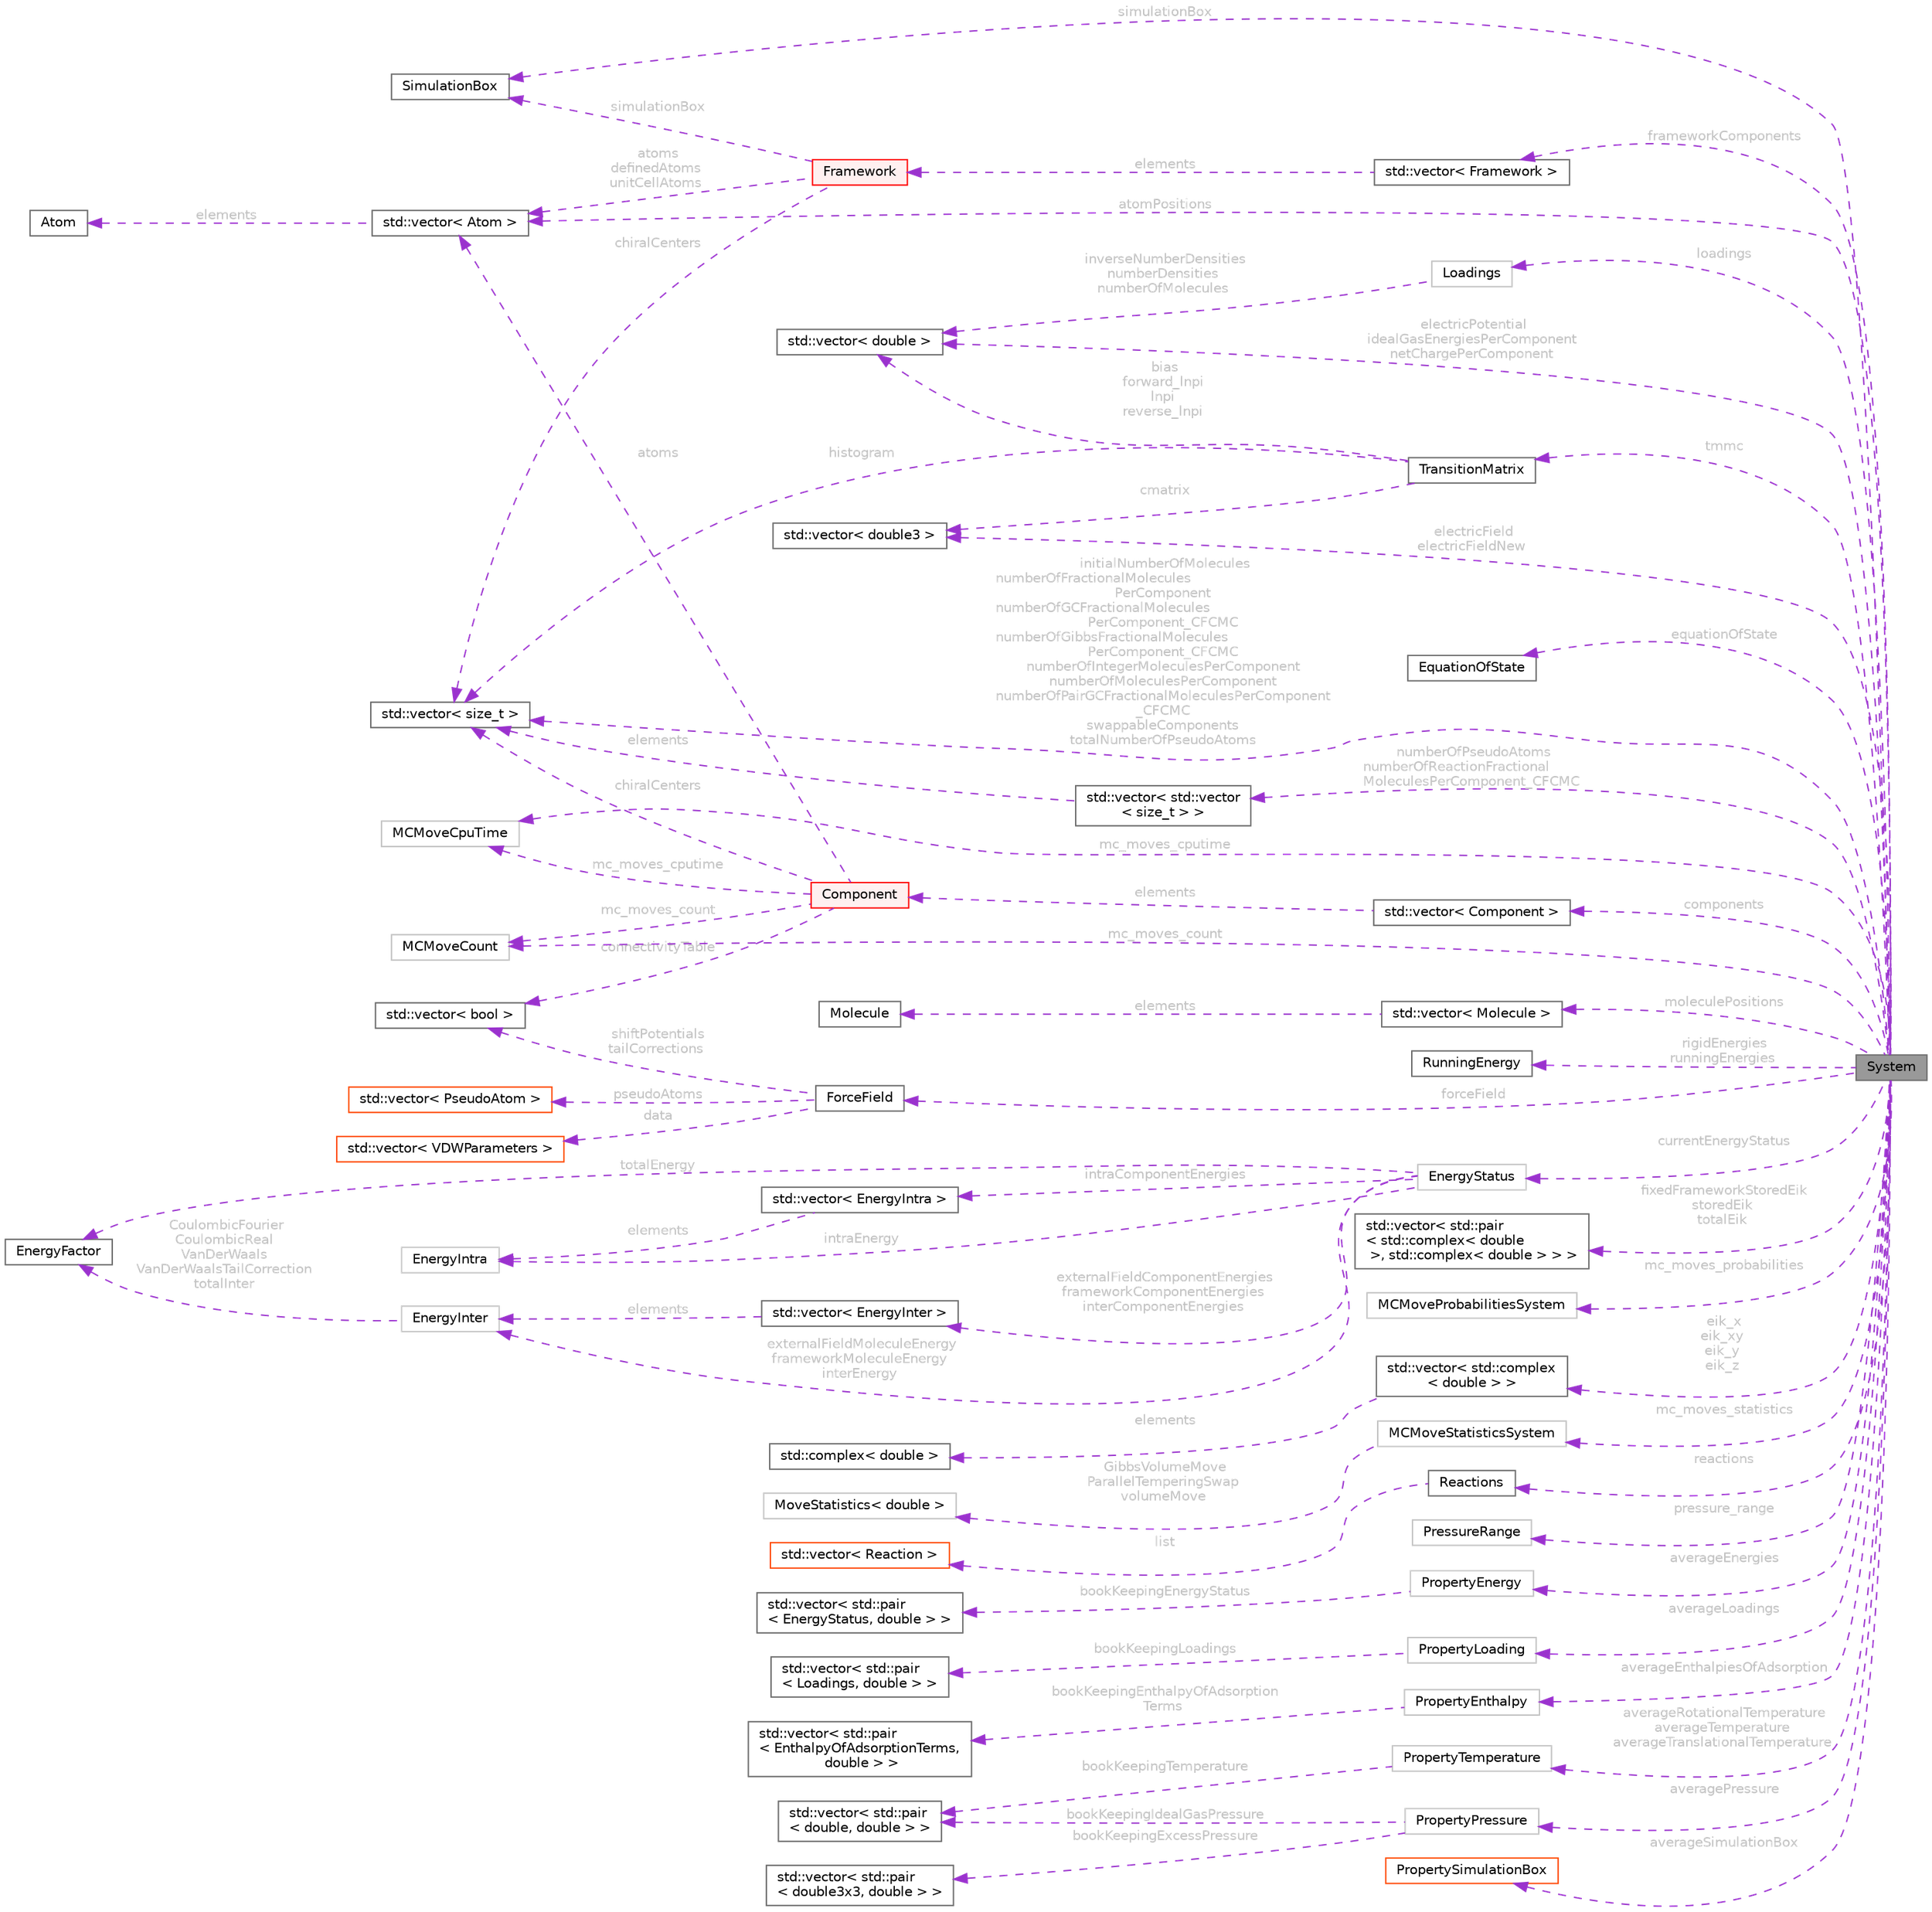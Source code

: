 digraph "System"
{
 // LATEX_PDF_SIZE
  bgcolor="transparent";
  edge [fontname=Helvetica,fontsize=10,labelfontname=Helvetica,labelfontsize=10];
  node [fontname=Helvetica,fontsize=10,shape=box,height=0.2,width=0.4];
  rankdir="LR";
  Node1 [id="Node000001",label="System",height=0.2,width=0.4,color="gray40", fillcolor="grey60", style="filled", fontcolor="black",tooltip="Represents the central system for simulations."];
  Node2 -> Node1 [id="edge1_Node000001_Node000002",dir="back",color="darkorchid3",style="dashed",tooltip=" ",label=" frameworkComponents",fontcolor="grey" ];
  Node2 [id="Node000002",label="std::vector\< Framework \>",height=0.2,width=0.4,color="gray40", fillcolor="white", style="filled",tooltip=" "];
  Node3 -> Node2 [id="edge2_Node000002_Node000003",dir="back",color="darkorchid3",style="dashed",tooltip=" ",label=" elements",fontcolor="grey" ];
  Node3 [id="Node000003",label="Framework",height=0.2,width=0.4,color="red", fillcolor="#FFF0F0", style="filled",URL="$structFramework.html",tooltip="Represents a framework in the simulation system."];
  Node4 -> Node3 [id="edge3_Node000003_Node000004",dir="back",color="darkorchid3",style="dashed",tooltip=" ",label=" simulationBox",fontcolor="grey" ];
  Node4 [id="Node000004",label="SimulationBox",height=0.2,width=0.4,color="gray40", fillcolor="white", style="filled",URL="$structSimulationBox.html",tooltip="Represents a simulation box used in simulations."];
  Node7 -> Node3 [id="edge4_Node000003_Node000007",dir="back",color="darkorchid3",style="dashed",tooltip=" ",label=" atoms\ndefinedAtoms\nunitCellAtoms",fontcolor="grey" ];
  Node7 [id="Node000007",label="std::vector\< Atom \>",height=0.2,width=0.4,color="gray40", fillcolor="white", style="filled",tooltip=" "];
  Node8 -> Node7 [id="edge5_Node000007_Node000008",dir="back",color="darkorchid3",style="dashed",tooltip=" ",label=" elements",fontcolor="grey" ];
  Node8 [id="Node000008",label="Atom",height=0.2,width=0.4,color="gray40", fillcolor="white", style="filled",URL="$structAtom.html",tooltip="Represents an atom in the simulation system."];
  Node9 -> Node3 [id="edge6_Node000003_Node000009",dir="back",color="darkorchid3",style="dashed",tooltip=" ",label=" chiralCenters",fontcolor="grey" ];
  Node9 [id="Node000009",label="std::vector\< size_t \>",height=0.2,width=0.4,color="gray40", fillcolor="white", style="filled",tooltip=" "];
  Node17 -> Node1 [id="edge7_Node000001_Node000017",dir="back",color="darkorchid3",style="dashed",tooltip=" ",label=" components",fontcolor="grey" ];
  Node17 [id="Node000017",label="std::vector\< Component \>",height=0.2,width=0.4,color="gray40", fillcolor="white", style="filled",tooltip=" "];
  Node18 -> Node17 [id="edge8_Node000017_Node000018",dir="back",color="darkorchid3",style="dashed",tooltip=" ",label=" elements",fontcolor="grey" ];
  Node18 [id="Node000018",label="Component",height=0.2,width=0.4,color="red", fillcolor="#FFF0F0", style="filled",URL="$structComponent.html",tooltip="Represents a component within the simulation system."];
  Node7 -> Node18 [id="edge9_Node000018_Node000007",dir="back",color="darkorchid3",style="dashed",tooltip=" ",label=" atoms",fontcolor="grey" ];
  Node9 -> Node18 [id="edge10_Node000018_Node000009",dir="back",color="darkorchid3",style="dashed",tooltip=" ",label=" chiralCenters",fontcolor="grey" ];
  Node27 -> Node18 [id="edge11_Node000018_Node000027",dir="back",color="darkorchid3",style="dashed",tooltip=" ",label=" connectivityTable",fontcolor="grey" ];
  Node27 [id="Node000027",label="std::vector\< bool \>",height=0.2,width=0.4,color="gray40", fillcolor="white", style="filled",tooltip=" "];
  Node32 -> Node18 [id="edge12_Node000018_Node000032",dir="back",color="darkorchid3",style="dashed",tooltip=" ",label=" mc_moves_cputime",fontcolor="grey" ];
  Node32 [id="Node000032",label="MCMoveCpuTime",height=0.2,width=0.4,color="grey75", fillcolor="white", style="filled",URL="$structMCMoveCpuTime.html",tooltip=" "];
  Node33 -> Node18 [id="edge13_Node000018_Node000033",dir="back",color="darkorchid3",style="dashed",tooltip=" ",label=" mc_moves_count",fontcolor="grey" ];
  Node33 [id="Node000033",label="MCMoveCount",height=0.2,width=0.4,color="grey75", fillcolor="white", style="filled",URL="$structMCMoveCount.html",tooltip=" "];
  Node38 -> Node1 [id="edge14_Node000001_Node000038",dir="back",color="darkorchid3",style="dashed",tooltip=" ",label=" equationOfState",fontcolor="grey" ];
  Node38 [id="Node000038",label="EquationOfState",height=0.2,width=0.4,color="gray40", fillcolor="white", style="filled",URL="$structEquationOfState.html",tooltip="Represents the equation of state for fluid mixtures in the simulation."];
  Node39 -> Node1 [id="edge15_Node000001_Node000039",dir="back",color="darkorchid3",style="dashed",tooltip=" ",label=" loadings",fontcolor="grey" ];
  Node39 [id="Node000039",label="Loadings",height=0.2,width=0.4,color="grey75", fillcolor="white", style="filled",URL="$structLoadings.html",tooltip=" "];
  Node22 -> Node39 [id="edge16_Node000039_Node000022",dir="back",color="darkorchid3",style="dashed",tooltip=" ",label=" inverseNumberDensities\nnumberDensities\nnumberOfMolecules",fontcolor="grey" ];
  Node22 [id="Node000022",label="std::vector\< double \>",height=0.2,width=0.4,color="gray40", fillcolor="white", style="filled",tooltip=" "];
  Node9 -> Node1 [id="edge17_Node000001_Node000009",dir="back",color="darkorchid3",style="dashed",tooltip=" ",label=" initialNumberOfMolecules\nnumberOfFractionalMolecules\lPerComponent\nnumberOfGCFractionalMolecules\lPerComponent_CFCMC\nnumberOfGibbsFractionalMolecules\lPerComponent_CFCMC\nnumberOfIntegerMoleculesPerComponent\nnumberOfMoleculesPerComponent\nnumberOfPairGCFractionalMoleculesPerComponent\l_CFCMC\nswappableComponents\ntotalNumberOfPseudoAtoms",fontcolor="grey" ];
  Node40 -> Node1 [id="edge18_Node000001_Node000040",dir="back",color="darkorchid3",style="dashed",tooltip=" ",label=" numberOfPseudoAtoms\nnumberOfReactionFractional\lMoleculesPerComponent_CFCMC",fontcolor="grey" ];
  Node40 [id="Node000040",label="std::vector\< std::vector\l\< size_t \> \>",height=0.2,width=0.4,color="gray40", fillcolor="white", style="filled",tooltip=" "];
  Node9 -> Node40 [id="edge19_Node000040_Node000009",dir="back",color="darkorchid3",style="dashed",tooltip=" ",label=" elements",fontcolor="grey" ];
  Node22 -> Node1 [id="edge20_Node000001_Node000022",dir="back",color="darkorchid3",style="dashed",tooltip=" ",label=" electricPotential\nidealGasEnergiesPerComponent\nnetChargePerComponent",fontcolor="grey" ];
  Node41 -> Node1 [id="edge21_Node000001_Node000041",dir="back",color="darkorchid3",style="dashed",tooltip=" ",label=" forceField",fontcolor="grey" ];
  Node41 [id="Node000041",label="ForceField",height=0.2,width=0.4,color="gray40", fillcolor="white", style="filled",URL="$structForceField.html",tooltip="Represents the force field used in simulations."];
  Node42 -> Node41 [id="edge22_Node000041_Node000042",dir="back",color="darkorchid3",style="dashed",tooltip=" ",label=" data",fontcolor="grey" ];
  Node42 [id="Node000042",label="std::vector\< VDWParameters \>",height=0.2,width=0.4,color="orangered", fillcolor="white", style="filled",tooltip=" "];
  Node27 -> Node41 [id="edge23_Node000041_Node000027",dir="back",color="darkorchid3",style="dashed",tooltip=" ",label=" shiftPotentials\ntailCorrections",fontcolor="grey" ];
  Node44 -> Node41 [id="edge24_Node000041_Node000044",dir="back",color="darkorchid3",style="dashed",tooltip=" ",label=" pseudoAtoms",fontcolor="grey" ];
  Node44 [id="Node000044",label="std::vector\< PseudoAtom \>",height=0.2,width=0.4,color="orangered", fillcolor="white", style="filled",tooltip=" "];
  Node4 -> Node1 [id="edge25_Node000001_Node000004",dir="back",color="darkorchid3",style="dashed",tooltip=" ",label=" simulationBox",fontcolor="grey" ];
  Node7 -> Node1 [id="edge26_Node000001_Node000007",dir="back",color="darkorchid3",style="dashed",tooltip=" ",label=" atomPositions",fontcolor="grey" ];
  Node46 -> Node1 [id="edge27_Node000001_Node000046",dir="back",color="darkorchid3",style="dashed",tooltip=" ",label=" moleculePositions",fontcolor="grey" ];
  Node46 [id="Node000046",label="std::vector\< Molecule \>",height=0.2,width=0.4,color="gray40", fillcolor="white", style="filled",tooltip=" "];
  Node47 -> Node46 [id="edge28_Node000046_Node000047",dir="back",color="darkorchid3",style="dashed",tooltip=" ",label=" elements",fontcolor="grey" ];
  Node47 [id="Node000047",label="Molecule",height=0.2,width=0.4,color="gray40", fillcolor="white", style="filled",URL="$structMolecule.html",tooltip="Represents a molecule in the simulation system."];
  Node48 -> Node1 [id="edge29_Node000001_Node000048",dir="back",color="darkorchid3",style="dashed",tooltip=" ",label=" electricField\nelectricFieldNew",fontcolor="grey" ];
  Node48 [id="Node000048",label="std::vector\< double3 \>",height=0.2,width=0.4,color="gray40", fillcolor="white", style="filled",tooltip=" "];
  Node49 -> Node1 [id="edge30_Node000001_Node000049",dir="back",color="darkorchid3",style="dashed",tooltip=" ",label=" rigidEnergies\nrunningEnergies",fontcolor="grey" ];
  Node49 [id="Node000049",label="RunningEnergy",height=0.2,width=0.4,color="gray40", fillcolor="white", style="filled",URL="$structRunningEnergy.html",tooltip="Accumulates energy components during simulation."];
  Node50 -> Node1 [id="edge31_Node000001_Node000050",dir="back",color="darkorchid3",style="dashed",tooltip=" ",label=" currentEnergyStatus",fontcolor="grey" ];
  Node50 [id="Node000050",label="EnergyStatus",height=0.2,width=0.4,color="grey75", fillcolor="white", style="filled",URL="$structEnergyStatus.html",tooltip=" "];
  Node51 -> Node50 [id="edge32_Node000050_Node000051",dir="back",color="darkorchid3",style="dashed",tooltip=" ",label=" totalEnergy",fontcolor="grey" ];
  Node51 [id="Node000051",label="EnergyFactor",height=0.2,width=0.4,color="gray40", fillcolor="white", style="filled",URL="$structEnergyFactor.html",tooltip="Represents an energy factor with energy and its derivative with respect to lambda."];
  Node52 -> Node50 [id="edge33_Node000050_Node000052",dir="back",color="darkorchid3",style="dashed",tooltip=" ",label=" intraEnergy",fontcolor="grey" ];
  Node52 [id="Node000052",label="EnergyIntra",height=0.2,width=0.4,color="grey75", fillcolor="white", style="filled",URL="$structEnergyIntra.html",tooltip=" "];
  Node53 -> Node50 [id="edge34_Node000050_Node000053",dir="back",color="darkorchid3",style="dashed",tooltip=" ",label=" externalFieldMoleculeEnergy\nframeworkMoleculeEnergy\ninterEnergy",fontcolor="grey" ];
  Node53 [id="Node000053",label="EnergyInter",height=0.2,width=0.4,color="grey75", fillcolor="white", style="filled",URL="$structEnergyInter.html",tooltip=" "];
  Node51 -> Node53 [id="edge35_Node000053_Node000051",dir="back",color="darkorchid3",style="dashed",tooltip=" ",label=" CoulombicFourier\nCoulombicReal\nVanDerWaals\nVanDerWaalsTailCorrection\ntotalInter",fontcolor="grey" ];
  Node54 -> Node50 [id="edge36_Node000050_Node000054",dir="back",color="darkorchid3",style="dashed",tooltip=" ",label=" intraComponentEnergies",fontcolor="grey" ];
  Node54 [id="Node000054",label="std::vector\< EnergyIntra \>",height=0.2,width=0.4,color="gray40", fillcolor="white", style="filled",tooltip=" "];
  Node52 -> Node54 [id="edge37_Node000054_Node000052",dir="back",color="darkorchid3",style="dashed",tooltip=" ",label=" elements",fontcolor="grey" ];
  Node55 -> Node50 [id="edge38_Node000050_Node000055",dir="back",color="darkorchid3",style="dashed",tooltip=" ",label=" externalFieldComponentEnergies\nframeworkComponentEnergies\ninterComponentEnergies",fontcolor="grey" ];
  Node55 [id="Node000055",label="std::vector\< EnergyInter \>",height=0.2,width=0.4,color="gray40", fillcolor="white", style="filled",tooltip=" "];
  Node53 -> Node55 [id="edge39_Node000055_Node000053",dir="back",color="darkorchid3",style="dashed",tooltip=" ",label=" elements",fontcolor="grey" ];
  Node56 -> Node1 [id="edge40_Node000001_Node000056",dir="back",color="darkorchid3",style="dashed",tooltip=" ",label=" eik_x\neik_xy\neik_y\neik_z",fontcolor="grey" ];
  Node56 [id="Node000056",label="std::vector\< std::complex\l\< double \> \>",height=0.2,width=0.4,color="gray40", fillcolor="white", style="filled",tooltip=" "];
  Node57 -> Node56 [id="edge41_Node000056_Node000057",dir="back",color="darkorchid3",style="dashed",tooltip=" ",label=" elements",fontcolor="grey" ];
  Node57 [id="Node000057",label="std::complex\< double \>",height=0.2,width=0.4,color="gray40", fillcolor="white", style="filled",tooltip=" "];
  Node58 -> Node1 [id="edge42_Node000001_Node000058",dir="back",color="darkorchid3",style="dashed",tooltip=" ",label=" fixedFrameworkStoredEik\nstoredEik\ntotalEik",fontcolor="grey" ];
  Node58 [id="Node000058",label="std::vector\< std::pair\l\< std::complex\< double\l \>, std::complex\< double \> \> \>",height=0.2,width=0.4,color="gray40", fillcolor="white", style="filled",tooltip=" "];
  Node59 -> Node1 [id="edge43_Node000001_Node000059",dir="back",color="darkorchid3",style="dashed",tooltip=" ",label=" mc_moves_probabilities",fontcolor="grey" ];
  Node59 [id="Node000059",label="MCMoveProbabilitiesSystem",height=0.2,width=0.4,color="grey75", fillcolor="white", style="filled",URL="$structMCMoveProbabilitiesSystem.html",tooltip=" "];
  Node60 -> Node1 [id="edge44_Node000001_Node000060",dir="back",color="darkorchid3",style="dashed",tooltip=" ",label=" mc_moves_statistics",fontcolor="grey" ];
  Node60 [id="Node000060",label="MCMoveStatisticsSystem",height=0.2,width=0.4,color="grey75", fillcolor="white", style="filled",URL="$structMCMoveStatisticsSystem.html",tooltip=" "];
  Node31 -> Node60 [id="edge45_Node000060_Node000031",dir="back",color="darkorchid3",style="dashed",tooltip=" ",label=" GibbsVolumeMove\nParallelTemperingSwap\nvolumeMove",fontcolor="grey" ];
  Node31 [id="Node000031",label="MoveStatistics\< double \>",height=0.2,width=0.4,color="grey75", fillcolor="white", style="filled",URL="$structMoveStatistics.html",tooltip=" "];
  Node32 -> Node1 [id="edge46_Node000001_Node000032",dir="back",color="darkorchid3",style="dashed",tooltip=" ",label=" mc_moves_cputime",fontcolor="grey" ];
  Node33 -> Node1 [id="edge47_Node000001_Node000033",dir="back",color="darkorchid3",style="dashed",tooltip=" ",label=" mc_moves_count",fontcolor="grey" ];
  Node61 -> Node1 [id="edge48_Node000001_Node000061",dir="back",color="darkorchid3",style="dashed",tooltip=" ",label=" reactions",fontcolor="grey" ];
  Node61 [id="Node000061",label="Reactions",height=0.2,width=0.4,color="gray40", fillcolor="white", style="filled",URL="$structReactions.html",tooltip="Manages a collection of reactions within the simulation system."];
  Node62 -> Node61 [id="edge49_Node000061_Node000062",dir="back",color="darkorchid3",style="dashed",tooltip=" ",label=" list",fontcolor="grey" ];
  Node62 [id="Node000062",label="std::vector\< Reaction \>",height=0.2,width=0.4,color="orangered", fillcolor="white", style="filled",tooltip=" "];
  Node64 -> Node1 [id="edge50_Node000001_Node000064",dir="back",color="darkorchid3",style="dashed",tooltip=" ",label=" tmmc",fontcolor="grey" ];
  Node64 [id="Node000064",label="TransitionMatrix",height=0.2,width=0.4,color="gray40", fillcolor="white", style="filled",URL="$structTransitionMatrix.html",tooltip="Represents the transition matrix for TMMC simulations."];
  Node48 -> Node64 [id="edge51_Node000064_Node000048",dir="back",color="darkorchid3",style="dashed",tooltip=" ",label=" cmatrix",fontcolor="grey" ];
  Node22 -> Node64 [id="edge52_Node000064_Node000022",dir="back",color="darkorchid3",style="dashed",tooltip=" ",label=" bias\nforward_lnpi\nlnpi\nreverse_lnpi",fontcolor="grey" ];
  Node9 -> Node64 [id="edge53_Node000064_Node000009",dir="back",color="darkorchid3",style="dashed",tooltip=" ",label=" histogram",fontcolor="grey" ];
  Node65 -> Node1 [id="edge54_Node000001_Node000065",dir="back",color="darkorchid3",style="dashed",tooltip=" ",label=" pressure_range",fontcolor="grey" ];
  Node65 [id="Node000065",label="PressureRange",height=0.2,width=0.4,color="grey75", fillcolor="white", style="filled",URL="$structPressureRange.html",tooltip=" "];
  Node66 -> Node1 [id="edge55_Node000001_Node000066",dir="back",color="darkorchid3",style="dashed",tooltip=" ",label=" averageEnergies",fontcolor="grey" ];
  Node66 [id="Node000066",label="PropertyEnergy",height=0.2,width=0.4,color="grey75", fillcolor="white", style="filled",URL="$structPropertyEnergy.html",tooltip=" "];
  Node67 -> Node66 [id="edge56_Node000066_Node000067",dir="back",color="darkorchid3",style="dashed",tooltip=" ",label=" bookKeepingEnergyStatus",fontcolor="grey" ];
  Node67 [id="Node000067",label="std::vector\< std::pair\l\< EnergyStatus, double \> \>",height=0.2,width=0.4,color="gray40", fillcolor="white", style="filled",tooltip=" "];
  Node68 -> Node1 [id="edge57_Node000001_Node000068",dir="back",color="darkorchid3",style="dashed",tooltip=" ",label=" averageLoadings",fontcolor="grey" ];
  Node68 [id="Node000068",label="PropertyLoading",height=0.2,width=0.4,color="grey75", fillcolor="white", style="filled",URL="$structPropertyLoading.html",tooltip=" "];
  Node69 -> Node68 [id="edge58_Node000068_Node000069",dir="back",color="darkorchid3",style="dashed",tooltip=" ",label=" bookKeepingLoadings",fontcolor="grey" ];
  Node69 [id="Node000069",label="std::vector\< std::pair\l\< Loadings, double \> \>",height=0.2,width=0.4,color="gray40", fillcolor="white", style="filled",tooltip=" "];
  Node70 -> Node1 [id="edge59_Node000001_Node000070",dir="back",color="darkorchid3",style="dashed",tooltip=" ",label=" averageEnthalpiesOfAdsorption",fontcolor="grey" ];
  Node70 [id="Node000070",label="PropertyEnthalpy",height=0.2,width=0.4,color="grey75", fillcolor="white", style="filled",URL="$structPropertyEnthalpy.html",tooltip=" "];
  Node71 -> Node70 [id="edge60_Node000070_Node000071",dir="back",color="darkorchid3",style="dashed",tooltip=" ",label=" bookKeepingEnthalpyOfAdsorption\lTerms",fontcolor="grey" ];
  Node71 [id="Node000071",label="std::vector\< std::pair\l\< EnthalpyOfAdsorptionTerms,\l double \> \>",height=0.2,width=0.4,color="gray40", fillcolor="white", style="filled",tooltip=" "];
  Node72 -> Node1 [id="edge61_Node000001_Node000072",dir="back",color="darkorchid3",style="dashed",tooltip=" ",label=" averageRotationalTemperature\naverageTemperature\naverageTranslationalTemperature",fontcolor="grey" ];
  Node72 [id="Node000072",label="PropertyTemperature",height=0.2,width=0.4,color="grey75", fillcolor="white", style="filled",URL="$structPropertyTemperature.html",tooltip=" "];
  Node24 -> Node72 [id="edge62_Node000072_Node000024",dir="back",color="darkorchid3",style="dashed",tooltip=" ",label=" bookKeepingTemperature",fontcolor="grey" ];
  Node24 [id="Node000024",label="std::vector\< std::pair\l\< double, double \> \>",height=0.2,width=0.4,color="gray40", fillcolor="white", style="filled",tooltip=" "];
  Node73 -> Node1 [id="edge63_Node000001_Node000073",dir="back",color="darkorchid3",style="dashed",tooltip=" ",label=" averagePressure",fontcolor="grey" ];
  Node73 [id="Node000073",label="PropertyPressure",height=0.2,width=0.4,color="grey75", fillcolor="white", style="filled",URL="$structPropertyPressure.html",tooltip=" "];
  Node74 -> Node73 [id="edge64_Node000073_Node000074",dir="back",color="darkorchid3",style="dashed",tooltip=" ",label=" bookKeepingExcessPressure",fontcolor="grey" ];
  Node74 [id="Node000074",label="std::vector\< std::pair\l\< double3x3, double \> \>",height=0.2,width=0.4,color="gray40", fillcolor="white", style="filled",tooltip=" "];
  Node24 -> Node73 [id="edge65_Node000073_Node000024",dir="back",color="darkorchid3",style="dashed",tooltip=" ",label=" bookKeepingIdealGasPressure",fontcolor="grey" ];
  Node75 -> Node1 [id="edge66_Node000001_Node000075",dir="back",color="darkorchid3",style="dashed",tooltip=" ",label=" averageSimulationBox",fontcolor="grey" ];
  Node75 [id="Node000075",label="PropertySimulationBox",height=0.2,width=0.4,color="orangered", fillcolor="white", style="filled",URL="$structPropertySimulationBox.html",tooltip=" "];
}
